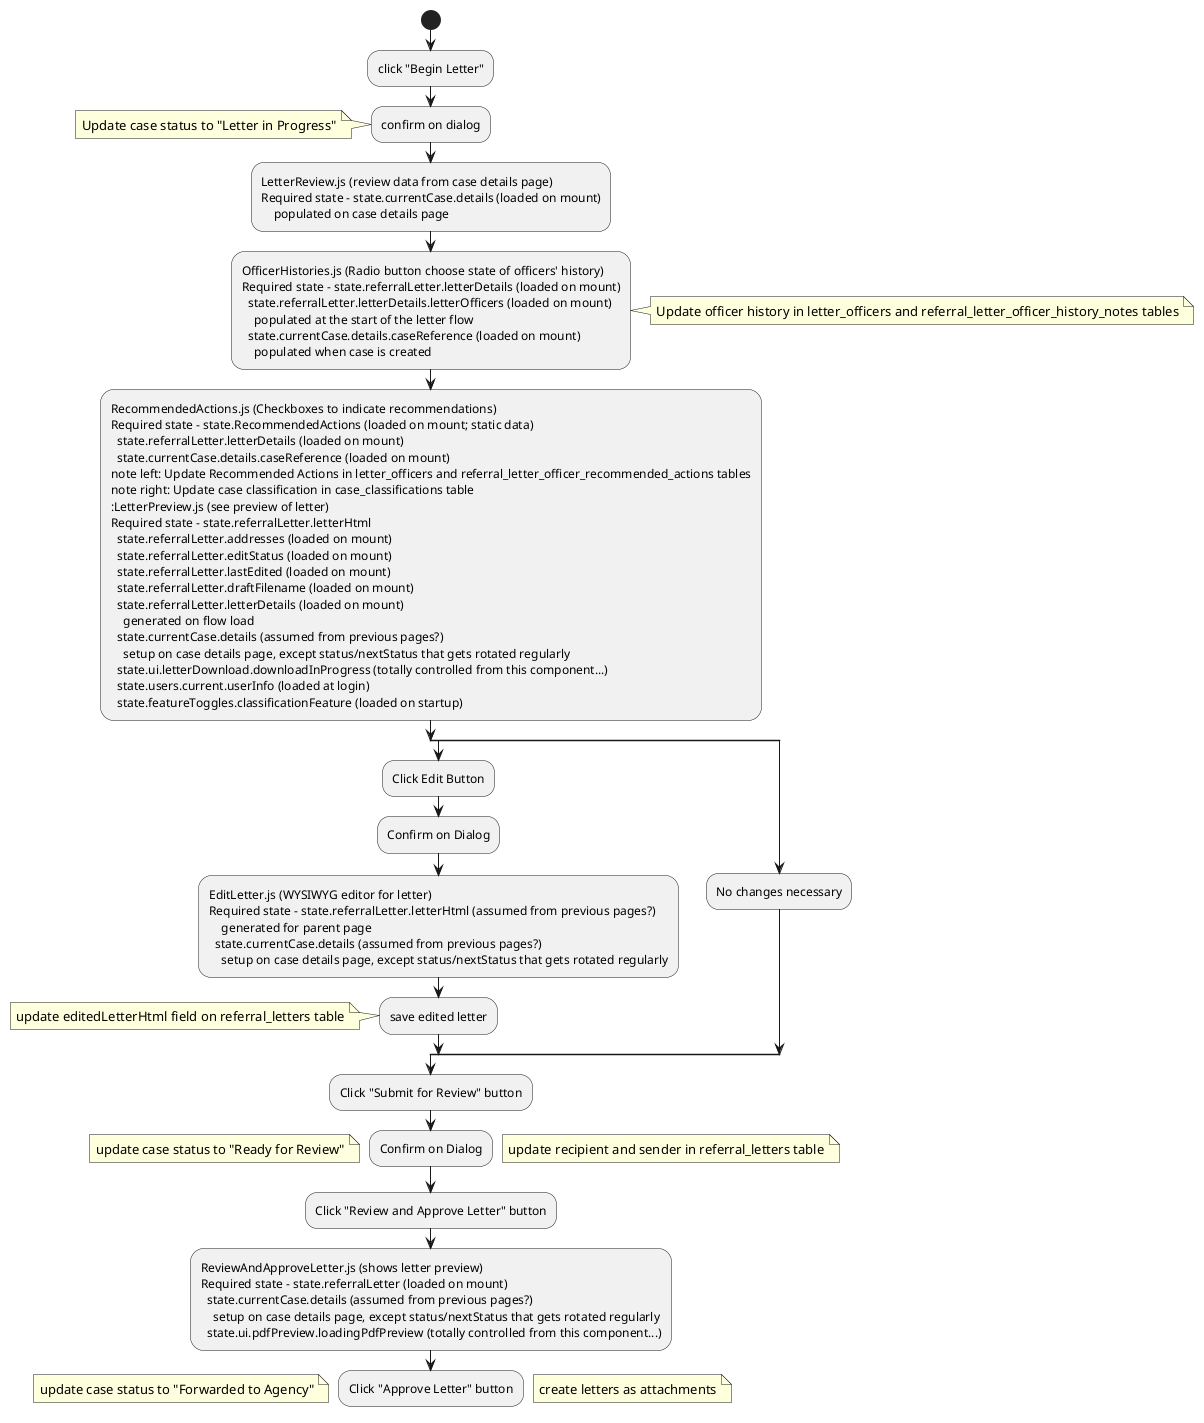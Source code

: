 @startuml
start
:click "Begin Letter";
:confirm on dialog;
note left: Update case status to "Letter in Progress"
:LetterReview.js (review data from case details page)
Required state - state.currentCase.details (loaded on mount)
    populated on case details page;
:OfficerHistories.js (Radio button choose state of officers' history)
Required state - state.referralLetter.letterDetails (loaded on mount)
  state.referralLetter.letterDetails.letterOfficers (loaded on mount)
    populated at the start of the letter flow
  state.currentCase.details.caseReference (loaded on mount) 
    populated when case is created;
note right: Update officer history in letter_officers and referral_letter_officer_history_notes tables
:RecommendedActions.js (Checkboxes to indicate recommendations)
Required state - state.RecommendedActions (loaded on mount; static data)
  state.referralLetter.letterDetails (loaded on mount)
  state.currentCase.details.caseReference (loaded on mount)
note left: Update Recommended Actions in letter_officers and referral_letter_officer_recommended_actions tables
note right: Update case classification in case_classifications table
:LetterPreview.js (see preview of letter)
Required state - state.referralLetter.letterHtml
  state.referralLetter.addresses (loaded on mount)
  state.referralLetter.editStatus (loaded on mount)
  state.referralLetter.lastEdited (loaded on mount)
  state.referralLetter.draftFilename (loaded on mount)
  state.referralLetter.letterDetails (loaded on mount)
    generated on flow load
  state.currentCase.details (assumed from previous pages?)
    setup on case details page, except status/nextStatus that gets rotated regularly
  state.ui.letterDownload.downloadInProgress (totally controlled from this component...)
  state.users.current.userInfo (loaded at login)
  state.featureToggles.classificationFeature (loaded on startup);
split
:Click Edit Button;
:Confirm on Dialog;
:EditLetter.js (WYSIWYG editor for letter)
Required state - state.referralLetter.letterHtml (assumed from previous pages?)
    generated for parent page
  state.currentCase.details (assumed from previous pages?)
    setup on case details page, except status/nextStatus that gets rotated regularly;
:save edited letter;
note left: update editedLetterHtml field on referral_letters table
split again
:No changes necessary;
end split
:Click "Submit for Review" button;
:Confirm on Dialog;
note right: update recipient and sender in referral_letters table
note left: update case status to "Ready for Review"
:Click "Review and Approve Letter" button;
:ReviewAndApproveLetter.js (shows letter preview)
Required state - state.referralLetter (loaded on mount)
  state.currentCase.details (assumed from previous pages?) 
    setup on case details page, except status/nextStatus that gets rotated regularly
  state.ui.pdfPreview.loadingPdfPreview (totally controlled from this component...);
:Click "Approve Letter" button;
note right: create letters as attachments
note left: update case status to "Forwarded to Agency"
@enduml